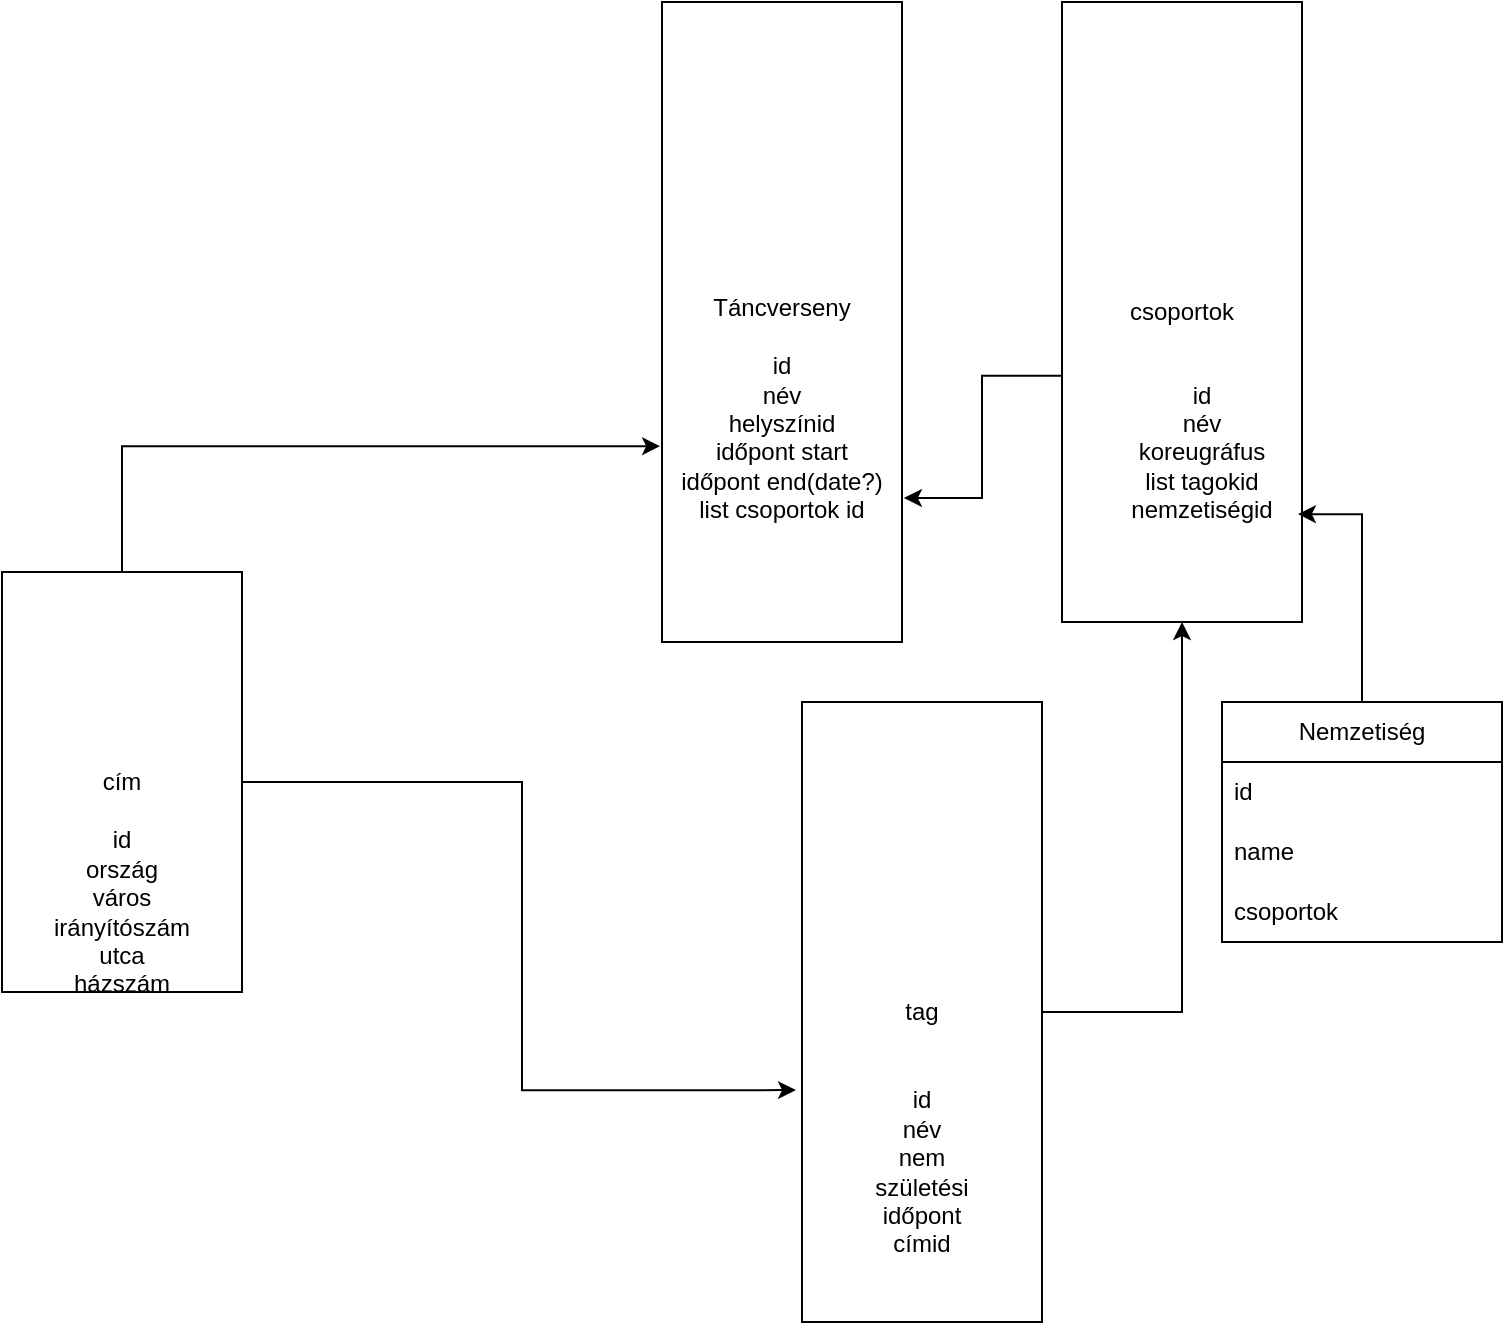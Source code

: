<mxfile version="24.7.17">
  <diagram name="1 oldal" id="KCAEe9KsVQIX04C2-VGV">
    <mxGraphModel dx="1674" dy="780" grid="1" gridSize="10" guides="1" tooltips="1" connect="1" arrows="1" fold="1" page="1" pageScale="1" pageWidth="827" pageHeight="1169" math="0" shadow="0">
      <root>
        <mxCell id="0" />
        <mxCell id="1" parent="0" />
        <mxCell id="BFzGRyPFIxxS0vN6vTsB-1" value="Táncverseny&lt;div&gt;&lt;br&gt;&lt;/div&gt;" style="rounded=0;whiteSpace=wrap;html=1;" parent="1" vertex="1">
          <mxGeometry x="380" y="90" width="120" height="320" as="geometry" />
        </mxCell>
        <mxCell id="BFzGRyPFIxxS0vN6vTsB-2" value="&lt;div&gt;id&lt;/div&gt;név&lt;div&gt;helyszínid&lt;/div&gt;&lt;div&gt;időpont start&lt;/div&gt;&lt;div&gt;időpont end(date?)&lt;/div&gt;&lt;div&gt;list csoportok id&lt;/div&gt;&lt;div&gt;&lt;br&gt;&lt;/div&gt;" style="text;html=1;align=center;verticalAlign=middle;whiteSpace=wrap;rounded=0;" parent="1" vertex="1">
          <mxGeometry x="380" y="300" width="120" height="30" as="geometry" />
        </mxCell>
        <mxCell id="BFzGRyPFIxxS0vN6vTsB-8" value="csoportok" style="rounded=0;whiteSpace=wrap;html=1;" parent="1" vertex="1">
          <mxGeometry x="580" y="90" width="120" height="310" as="geometry" />
        </mxCell>
        <mxCell id="BFzGRyPFIxxS0vN6vTsB-9" value="id&lt;div&gt;név&lt;/div&gt;&lt;div&gt;koreugráfus&lt;/div&gt;&lt;div&gt;list tagokid&lt;/div&gt;&lt;div&gt;nemzetiségid&lt;/div&gt;" style="text;html=1;align=center;verticalAlign=middle;whiteSpace=wrap;rounded=0;" parent="1" vertex="1">
          <mxGeometry x="590" y="300" width="120" height="30" as="geometry" />
        </mxCell>
        <mxCell id="BFzGRyPFIxxS0vN6vTsB-10" style="edgeStyle=orthogonalEdgeStyle;rounded=0;orthogonalLoop=1;jettySize=auto;html=1;exitX=0;exitY=0.603;exitDx=0;exitDy=0;entryX=1.008;entryY=0.775;entryDx=0;entryDy=0;entryPerimeter=0;exitPerimeter=0;" parent="1" source="BFzGRyPFIxxS0vN6vTsB-8" target="BFzGRyPFIxxS0vN6vTsB-1" edge="1">
          <mxGeometry relative="1" as="geometry" />
        </mxCell>
        <mxCell id="BFzGRyPFIxxS0vN6vTsB-17" style="edgeStyle=orthogonalEdgeStyle;rounded=0;orthogonalLoop=1;jettySize=auto;html=1;" parent="1" source="BFzGRyPFIxxS0vN6vTsB-11" target="BFzGRyPFIxxS0vN6vTsB-8" edge="1">
          <mxGeometry relative="1" as="geometry" />
        </mxCell>
        <mxCell id="BFzGRyPFIxxS0vN6vTsB-11" value="tag" style="rounded=0;whiteSpace=wrap;html=1;" parent="1" vertex="1">
          <mxGeometry x="450" y="440" width="120" height="310" as="geometry" />
        </mxCell>
        <mxCell id="BFzGRyPFIxxS0vN6vTsB-12" value="cím" style="rounded=0;whiteSpace=wrap;html=1;" parent="1" vertex="1">
          <mxGeometry x="50" y="375" width="120" height="210" as="geometry" />
        </mxCell>
        <mxCell id="BFzGRyPFIxxS0vN6vTsB-13" value="&lt;div&gt;id&lt;/div&gt;ország&lt;div&gt;város&lt;/div&gt;&lt;div&gt;irányítószám&lt;/div&gt;&lt;div&gt;utca&lt;/div&gt;&lt;div&gt;házszám&lt;/div&gt;" style="text;html=1;align=center;verticalAlign=middle;whiteSpace=wrap;rounded=0;" parent="1" vertex="1">
          <mxGeometry x="70" y="530" width="80" height="30" as="geometry" />
        </mxCell>
        <mxCell id="BFzGRyPFIxxS0vN6vTsB-14" style="edgeStyle=orthogonalEdgeStyle;rounded=0;orthogonalLoop=1;jettySize=auto;html=1;exitX=0.5;exitY=0;exitDx=0;exitDy=0;entryX=-0.008;entryY=0.694;entryDx=0;entryDy=0;entryPerimeter=0;" parent="1" source="BFzGRyPFIxxS0vN6vTsB-12" target="BFzGRyPFIxxS0vN6vTsB-1" edge="1">
          <mxGeometry relative="1" as="geometry" />
        </mxCell>
        <mxCell id="BFzGRyPFIxxS0vN6vTsB-15" style="edgeStyle=orthogonalEdgeStyle;rounded=0;orthogonalLoop=1;jettySize=auto;html=1;exitX=1;exitY=0.5;exitDx=0;exitDy=0;entryX=-0.025;entryY=0.626;entryDx=0;entryDy=0;entryPerimeter=0;" parent="1" source="BFzGRyPFIxxS0vN6vTsB-12" target="BFzGRyPFIxxS0vN6vTsB-11" edge="1">
          <mxGeometry relative="1" as="geometry" />
        </mxCell>
        <mxCell id="BFzGRyPFIxxS0vN6vTsB-16" value="id&lt;div&gt;név&lt;/div&gt;&lt;div&gt;nem&lt;/div&gt;&lt;div&gt;születési időpont&lt;/div&gt;&lt;div&gt;címid&lt;/div&gt;" style="text;html=1;align=center;verticalAlign=middle;whiteSpace=wrap;rounded=0;" parent="1" vertex="1">
          <mxGeometry x="480" y="660" width="60" height="30" as="geometry" />
        </mxCell>
        <mxCell id="k9wbKbgNkvlpOQR_5MBc-1" value="Nemzetiség" style="swimlane;fontStyle=0;childLayout=stackLayout;horizontal=1;startSize=30;horizontalStack=0;resizeParent=1;resizeParentMax=0;resizeLast=0;collapsible=1;marginBottom=0;whiteSpace=wrap;html=1;" vertex="1" parent="1">
          <mxGeometry x="660" y="440" width="140" height="120" as="geometry" />
        </mxCell>
        <mxCell id="k9wbKbgNkvlpOQR_5MBc-2" value="id" style="text;strokeColor=none;fillColor=none;align=left;verticalAlign=middle;spacingLeft=4;spacingRight=4;overflow=hidden;points=[[0,0.5],[1,0.5]];portConstraint=eastwest;rotatable=0;whiteSpace=wrap;html=1;" vertex="1" parent="k9wbKbgNkvlpOQR_5MBc-1">
          <mxGeometry y="30" width="140" height="30" as="geometry" />
        </mxCell>
        <mxCell id="k9wbKbgNkvlpOQR_5MBc-3" value="name" style="text;strokeColor=none;fillColor=none;align=left;verticalAlign=middle;spacingLeft=4;spacingRight=4;overflow=hidden;points=[[0,0.5],[1,0.5]];portConstraint=eastwest;rotatable=0;whiteSpace=wrap;html=1;" vertex="1" parent="k9wbKbgNkvlpOQR_5MBc-1">
          <mxGeometry y="60" width="140" height="30" as="geometry" />
        </mxCell>
        <mxCell id="k9wbKbgNkvlpOQR_5MBc-4" value="csoportok" style="text;strokeColor=none;fillColor=none;align=left;verticalAlign=middle;spacingLeft=4;spacingRight=4;overflow=hidden;points=[[0,0.5],[1,0.5]];portConstraint=eastwest;rotatable=0;whiteSpace=wrap;html=1;" vertex="1" parent="k9wbKbgNkvlpOQR_5MBc-1">
          <mxGeometry y="90" width="140" height="30" as="geometry" />
        </mxCell>
        <mxCell id="k9wbKbgNkvlpOQR_5MBc-5" style="edgeStyle=orthogonalEdgeStyle;rounded=0;orthogonalLoop=1;jettySize=auto;html=1;entryX=0.983;entryY=0.826;entryDx=0;entryDy=0;entryPerimeter=0;" edge="1" parent="1" source="k9wbKbgNkvlpOQR_5MBc-1" target="BFzGRyPFIxxS0vN6vTsB-8">
          <mxGeometry relative="1" as="geometry">
            <Array as="points">
              <mxPoint x="730" y="346" />
            </Array>
          </mxGeometry>
        </mxCell>
      </root>
    </mxGraphModel>
  </diagram>
</mxfile>
